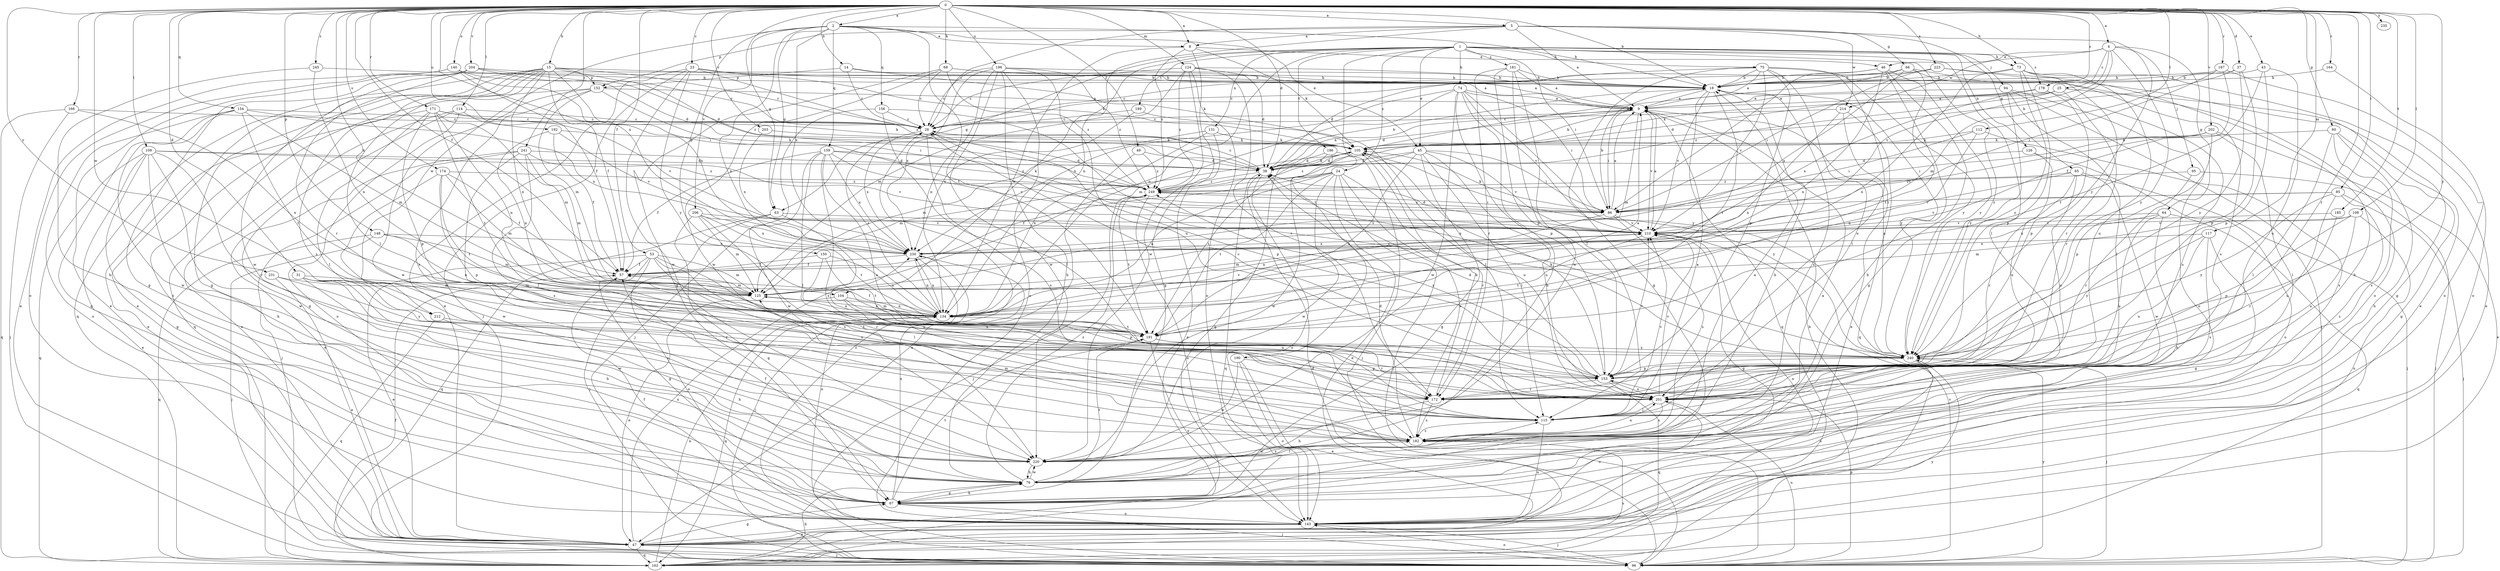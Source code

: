 strict digraph  {
0;
1;
2;
4;
5;
8;
9;
14;
15;
18;
23;
24;
25;
28;
31;
37;
38;
43;
45;
46;
47;
49;
53;
57;
60;
63;
64;
65;
66;
67;
68;
73;
74;
75;
76;
85;
86;
94;
95;
96;
104;
105;
108;
109;
112;
114;
115;
117;
124;
125;
126;
131;
134;
140;
143;
148;
150;
152;
153;
154;
156;
159;
162;
164;
166;
167;
171;
172;
174;
178;
181;
182;
185;
186;
189;
190;
191;
192;
196;
201;
202;
203;
204;
206;
210;
212;
214;
220;
223;
230;
231;
235;
240;
241;
245;
249;
0 -> 2  [label=a];
0 -> 4  [label=a];
0 -> 5  [label=a];
0 -> 8  [label=a];
0 -> 14  [label=b];
0 -> 15  [label=b];
0 -> 18  [label=b];
0 -> 23  [label=c];
0 -> 31  [label=d];
0 -> 37  [label=d];
0 -> 38  [label=d];
0 -> 43  [label=e];
0 -> 49  [label=f];
0 -> 53  [label=f];
0 -> 57  [label=f];
0 -> 60  [label=g];
0 -> 63  [label=g];
0 -> 68  [label=h];
0 -> 73  [label=h];
0 -> 85  [label=i];
0 -> 104  [label=k];
0 -> 108  [label=l];
0 -> 109  [label=l];
0 -> 112  [label=l];
0 -> 114  [label=l];
0 -> 117  [label=m];
0 -> 124  [label=m];
0 -> 140  [label=o];
0 -> 148  [label=p];
0 -> 154  [label=q];
0 -> 164  [label=r];
0 -> 166  [label=r];
0 -> 167  [label=r];
0 -> 171  [label=r];
0 -> 172  [label=r];
0 -> 174  [label=s];
0 -> 178  [label=s];
0 -> 185  [label=t];
0 -> 192  [label=u];
0 -> 196  [label=u];
0 -> 202  [label=v];
0 -> 203  [label=v];
0 -> 204  [label=v];
0 -> 212  [label=w];
0 -> 223  [label=x];
0 -> 230  [label=x];
0 -> 231  [label=y];
0 -> 235  [label=y];
0 -> 240  [label=y];
0 -> 241  [label=z];
0 -> 245  [label=z];
1 -> 24  [label=c];
1 -> 45  [label=e];
1 -> 63  [label=g];
1 -> 73  [label=h];
1 -> 74  [label=h];
1 -> 75  [label=h];
1 -> 86  [label=i];
1 -> 94  [label=j];
1 -> 104  [label=k];
1 -> 115  [label=l];
1 -> 126  [label=n];
1 -> 131  [label=n];
1 -> 134  [label=n];
1 -> 178  [label=s];
1 -> 181  [label=s];
1 -> 186  [label=t];
1 -> 189  [label=t];
1 -> 190  [label=t];
1 -> 240  [label=y];
2 -> 8  [label=a];
2 -> 18  [label=b];
2 -> 45  [label=e];
2 -> 63  [label=g];
2 -> 134  [label=n];
2 -> 150  [label=p];
2 -> 156  [label=q];
2 -> 159  [label=q];
2 -> 191  [label=t];
2 -> 206  [label=v];
2 -> 212  [label=w];
2 -> 230  [label=x];
4 -> 25  [label=c];
4 -> 46  [label=e];
4 -> 64  [label=g];
4 -> 95  [label=j];
4 -> 125  [label=m];
4 -> 210  [label=v];
4 -> 214  [label=w];
4 -> 240  [label=y];
5 -> 8  [label=a];
5 -> 9  [label=a];
5 -> 28  [label=c];
5 -> 65  [label=g];
5 -> 66  [label=g];
5 -> 134  [label=n];
5 -> 152  [label=p];
5 -> 214  [label=w];
5 -> 240  [label=y];
8 -> 46  [label=e];
8 -> 105  [label=k];
8 -> 134  [label=n];
8 -> 220  [label=w];
8 -> 249  [label=z];
9 -> 28  [label=c];
9 -> 38  [label=d];
9 -> 86  [label=i];
9 -> 105  [label=k];
9 -> 125  [label=m];
9 -> 210  [label=v];
14 -> 18  [label=b];
14 -> 28  [label=c];
14 -> 105  [label=k];
14 -> 152  [label=p];
15 -> 9  [label=a];
15 -> 28  [label=c];
15 -> 47  [label=e];
15 -> 57  [label=f];
15 -> 67  [label=g];
15 -> 86  [label=i];
15 -> 115  [label=l];
15 -> 134  [label=n];
15 -> 143  [label=o];
15 -> 152  [label=p];
15 -> 162  [label=q];
15 -> 182  [label=s];
15 -> 249  [label=z];
18 -> 9  [label=a];
18 -> 162  [label=q];
18 -> 182  [label=s];
18 -> 191  [label=t];
18 -> 210  [label=v];
18 -> 240  [label=y];
23 -> 18  [label=b];
23 -> 47  [label=e];
23 -> 96  [label=j];
23 -> 105  [label=k];
23 -> 220  [label=w];
23 -> 240  [label=y];
23 -> 249  [label=z];
24 -> 47  [label=e];
24 -> 57  [label=f];
24 -> 96  [label=j];
24 -> 134  [label=n];
24 -> 172  [label=r];
24 -> 182  [label=s];
24 -> 191  [label=t];
24 -> 220  [label=w];
24 -> 249  [label=z];
25 -> 9  [label=a];
25 -> 38  [label=d];
25 -> 67  [label=g];
25 -> 172  [label=r];
25 -> 249  [label=z];
28 -> 105  [label=k];
28 -> 153  [label=p];
28 -> 182  [label=s];
28 -> 230  [label=x];
31 -> 76  [label=h];
31 -> 125  [label=m];
31 -> 172  [label=r];
31 -> 182  [label=s];
31 -> 201  [label=u];
31 -> 220  [label=w];
37 -> 18  [label=b];
37 -> 105  [label=k];
37 -> 153  [label=p];
37 -> 240  [label=y];
38 -> 9  [label=a];
38 -> 18  [label=b];
38 -> 28  [label=c];
38 -> 105  [label=k];
38 -> 143  [label=o];
38 -> 162  [label=q];
38 -> 249  [label=z];
43 -> 18  [label=b];
43 -> 153  [label=p];
43 -> 191  [label=t];
43 -> 201  [label=u];
45 -> 38  [label=d];
45 -> 67  [label=g];
45 -> 86  [label=i];
45 -> 115  [label=l];
45 -> 191  [label=t];
45 -> 201  [label=u];
45 -> 210  [label=v];
45 -> 249  [label=z];
46 -> 18  [label=b];
46 -> 67  [label=g];
46 -> 76  [label=h];
46 -> 86  [label=i];
46 -> 134  [label=n];
46 -> 240  [label=y];
47 -> 67  [label=g];
47 -> 96  [label=j];
47 -> 162  [label=q];
47 -> 230  [label=x];
49 -> 38  [label=d];
49 -> 47  [label=e];
49 -> 249  [label=z];
53 -> 47  [label=e];
53 -> 57  [label=f];
53 -> 67  [label=g];
53 -> 115  [label=l];
53 -> 125  [label=m];
53 -> 143  [label=o];
53 -> 172  [label=r];
53 -> 201  [label=u];
57 -> 125  [label=m];
60 -> 67  [label=g];
60 -> 76  [label=h];
60 -> 105  [label=k];
60 -> 115  [label=l];
60 -> 182  [label=s];
63 -> 96  [label=j];
63 -> 162  [label=q];
63 -> 201  [label=u];
63 -> 210  [label=v];
64 -> 76  [label=h];
64 -> 162  [label=q];
64 -> 201  [label=u];
64 -> 210  [label=v];
64 -> 230  [label=x];
65 -> 96  [label=j];
65 -> 172  [label=r];
65 -> 201  [label=u];
65 -> 210  [label=v];
65 -> 220  [label=w];
65 -> 249  [label=z];
66 -> 18  [label=b];
66 -> 28  [label=c];
66 -> 47  [label=e];
66 -> 105  [label=k];
66 -> 143  [label=o];
66 -> 191  [label=t];
66 -> 230  [label=x];
67 -> 76  [label=h];
67 -> 96  [label=j];
67 -> 143  [label=o];
67 -> 191  [label=t];
67 -> 230  [label=x];
68 -> 9  [label=a];
68 -> 18  [label=b];
68 -> 28  [label=c];
68 -> 67  [label=g];
68 -> 220  [label=w];
68 -> 249  [label=z];
73 -> 18  [label=b];
73 -> 47  [label=e];
73 -> 134  [label=n];
73 -> 153  [label=p];
73 -> 172  [label=r];
73 -> 201  [label=u];
73 -> 240  [label=y];
74 -> 9  [label=a];
74 -> 76  [label=h];
74 -> 86  [label=i];
74 -> 125  [label=m];
74 -> 153  [label=p];
74 -> 210  [label=v];
74 -> 220  [label=w];
74 -> 230  [label=x];
74 -> 240  [label=y];
75 -> 9  [label=a];
75 -> 18  [label=b];
75 -> 38  [label=d];
75 -> 67  [label=g];
75 -> 115  [label=l];
75 -> 153  [label=p];
75 -> 201  [label=u];
75 -> 210  [label=v];
75 -> 240  [label=y];
76 -> 9  [label=a];
76 -> 57  [label=f];
76 -> 67  [label=g];
76 -> 115  [label=l];
76 -> 191  [label=t];
76 -> 220  [label=w];
76 -> 249  [label=z];
85 -> 86  [label=i];
85 -> 96  [label=j];
85 -> 182  [label=s];
85 -> 201  [label=u];
85 -> 210  [label=v];
85 -> 240  [label=y];
86 -> 9  [label=a];
86 -> 18  [label=b];
86 -> 105  [label=k];
86 -> 134  [label=n];
86 -> 182  [label=s];
86 -> 210  [label=v];
86 -> 249  [label=z];
94 -> 9  [label=a];
94 -> 96  [label=j];
94 -> 115  [label=l];
94 -> 143  [label=o];
94 -> 240  [label=y];
95 -> 96  [label=j];
95 -> 172  [label=r];
95 -> 249  [label=z];
96 -> 28  [label=c];
96 -> 38  [label=d];
96 -> 57  [label=f];
96 -> 143  [label=o];
96 -> 153  [label=p];
96 -> 201  [label=u];
96 -> 210  [label=v];
96 -> 240  [label=y];
104 -> 47  [label=e];
104 -> 134  [label=n];
104 -> 153  [label=p];
104 -> 201  [label=u];
105 -> 38  [label=d];
105 -> 125  [label=m];
105 -> 191  [label=t];
105 -> 201  [label=u];
105 -> 240  [label=y];
108 -> 125  [label=m];
108 -> 143  [label=o];
108 -> 153  [label=p];
108 -> 201  [label=u];
108 -> 210  [label=v];
109 -> 38  [label=d];
109 -> 47  [label=e];
109 -> 67  [label=g];
109 -> 76  [label=h];
109 -> 162  [label=q];
109 -> 172  [label=r];
109 -> 220  [label=w];
109 -> 249  [label=z];
112 -> 86  [label=i];
112 -> 105  [label=k];
112 -> 134  [label=n];
112 -> 182  [label=s];
114 -> 28  [label=c];
114 -> 47  [label=e];
114 -> 67  [label=g];
114 -> 143  [label=o];
114 -> 210  [label=v];
115 -> 9  [label=a];
115 -> 143  [label=o];
115 -> 182  [label=s];
115 -> 210  [label=v];
117 -> 67  [label=g];
117 -> 182  [label=s];
117 -> 201  [label=u];
117 -> 230  [label=x];
117 -> 240  [label=y];
124 -> 18  [label=b];
124 -> 28  [label=c];
124 -> 38  [label=d];
124 -> 67  [label=g];
124 -> 125  [label=m];
124 -> 143  [label=o];
124 -> 172  [label=r];
124 -> 249  [label=z];
125 -> 134  [label=n];
126 -> 38  [label=d];
126 -> 143  [label=o];
126 -> 201  [label=u];
131 -> 47  [label=e];
131 -> 105  [label=k];
131 -> 125  [label=m];
131 -> 134  [label=n];
134 -> 28  [label=c];
134 -> 57  [label=f];
134 -> 125  [label=m];
134 -> 162  [label=q];
134 -> 191  [label=t];
134 -> 210  [label=v];
134 -> 230  [label=x];
140 -> 18  [label=b];
140 -> 38  [label=d];
140 -> 47  [label=e];
140 -> 57  [label=f];
140 -> 143  [label=o];
140 -> 230  [label=x];
143 -> 47  [label=e];
143 -> 57  [label=f];
143 -> 96  [label=j];
148 -> 96  [label=j];
148 -> 125  [label=m];
148 -> 134  [label=n];
148 -> 162  [label=q];
148 -> 230  [label=x];
150 -> 57  [label=f];
150 -> 134  [label=n];
150 -> 191  [label=t];
150 -> 201  [label=u];
152 -> 9  [label=a];
152 -> 86  [label=i];
152 -> 125  [label=m];
152 -> 162  [label=q];
152 -> 182  [label=s];
152 -> 220  [label=w];
153 -> 28  [label=c];
153 -> 38  [label=d];
153 -> 105  [label=k];
153 -> 162  [label=q];
153 -> 172  [label=r];
153 -> 201  [label=u];
153 -> 210  [label=v];
153 -> 249  [label=z];
154 -> 28  [label=c];
154 -> 67  [label=g];
154 -> 125  [label=m];
154 -> 143  [label=o];
154 -> 191  [label=t];
154 -> 220  [label=w];
154 -> 230  [label=x];
156 -> 28  [label=c];
156 -> 96  [label=j];
156 -> 115  [label=l];
156 -> 240  [label=y];
159 -> 38  [label=d];
159 -> 57  [label=f];
159 -> 115  [label=l];
159 -> 182  [label=s];
159 -> 201  [label=u];
159 -> 210  [label=v];
159 -> 220  [label=w];
159 -> 230  [label=x];
159 -> 249  [label=z];
162 -> 18  [label=b];
162 -> 76  [label=h];
162 -> 134  [label=n];
162 -> 182  [label=s];
162 -> 240  [label=y];
164 -> 18  [label=b];
164 -> 143  [label=o];
166 -> 28  [label=c];
166 -> 96  [label=j];
166 -> 134  [label=n];
166 -> 162  [label=q];
167 -> 18  [label=b];
167 -> 57  [label=f];
167 -> 86  [label=i];
167 -> 143  [label=o];
171 -> 28  [label=c];
171 -> 47  [label=e];
171 -> 105  [label=k];
171 -> 115  [label=l];
171 -> 125  [label=m];
171 -> 134  [label=n];
171 -> 153  [label=p];
171 -> 191  [label=t];
172 -> 76  [label=h];
172 -> 105  [label=k];
172 -> 182  [label=s];
174 -> 57  [label=f];
174 -> 125  [label=m];
174 -> 153  [label=p];
174 -> 191  [label=t];
174 -> 220  [label=w];
174 -> 249  [label=z];
178 -> 9  [label=a];
178 -> 105  [label=k];
178 -> 153  [label=p];
178 -> 182  [label=s];
178 -> 230  [label=x];
181 -> 9  [label=a];
181 -> 18  [label=b];
181 -> 115  [label=l];
181 -> 153  [label=p];
181 -> 172  [label=r];
181 -> 220  [label=w];
182 -> 9  [label=a];
182 -> 38  [label=d];
182 -> 125  [label=m];
182 -> 201  [label=u];
182 -> 220  [label=w];
185 -> 172  [label=r];
185 -> 210  [label=v];
186 -> 38  [label=d];
186 -> 67  [label=g];
186 -> 96  [label=j];
186 -> 220  [label=w];
189 -> 28  [label=c];
189 -> 115  [label=l];
189 -> 230  [label=x];
190 -> 47  [label=e];
190 -> 143  [label=o];
190 -> 153  [label=p];
190 -> 220  [label=w];
191 -> 9  [label=a];
191 -> 143  [label=o];
191 -> 172  [label=r];
191 -> 240  [label=y];
192 -> 57  [label=f];
192 -> 105  [label=k];
192 -> 134  [label=n];
192 -> 210  [label=v];
196 -> 18  [label=b];
196 -> 28  [label=c];
196 -> 76  [label=h];
196 -> 134  [label=n];
196 -> 143  [label=o];
196 -> 201  [label=u];
196 -> 220  [label=w];
196 -> 230  [label=x];
196 -> 249  [label=z];
201 -> 115  [label=l];
201 -> 143  [label=o];
201 -> 182  [label=s];
201 -> 210  [label=v];
202 -> 47  [label=e];
202 -> 86  [label=i];
202 -> 105  [label=k];
202 -> 115  [label=l];
202 -> 153  [label=p];
202 -> 210  [label=v];
203 -> 105  [label=k];
203 -> 230  [label=x];
204 -> 18  [label=b];
204 -> 28  [label=c];
204 -> 38  [label=d];
204 -> 47  [label=e];
204 -> 67  [label=g];
204 -> 172  [label=r];
204 -> 220  [label=w];
206 -> 67  [label=g];
206 -> 125  [label=m];
206 -> 182  [label=s];
206 -> 191  [label=t];
206 -> 210  [label=v];
206 -> 230  [label=x];
210 -> 9  [label=a];
210 -> 38  [label=d];
210 -> 67  [label=g];
210 -> 125  [label=m];
210 -> 143  [label=o];
210 -> 191  [label=t];
210 -> 230  [label=x];
212 -> 76  [label=h];
212 -> 162  [label=q];
212 -> 191  [label=t];
214 -> 28  [label=c];
214 -> 47  [label=e];
214 -> 134  [label=n];
214 -> 162  [label=q];
220 -> 18  [label=b];
220 -> 76  [label=h];
220 -> 182  [label=s];
223 -> 18  [label=b];
223 -> 28  [label=c];
223 -> 76  [label=h];
223 -> 86  [label=i];
223 -> 182  [label=s];
230 -> 57  [label=f];
230 -> 96  [label=j];
230 -> 134  [label=n];
230 -> 143  [label=o];
231 -> 47  [label=e];
231 -> 125  [label=m];
231 -> 240  [label=y];
240 -> 9  [label=a];
240 -> 28  [label=c];
240 -> 96  [label=j];
240 -> 143  [label=o];
240 -> 153  [label=p];
241 -> 38  [label=d];
241 -> 47  [label=e];
241 -> 96  [label=j];
241 -> 115  [label=l];
241 -> 125  [label=m];
241 -> 182  [label=s];
241 -> 210  [label=v];
245 -> 18  [label=b];
245 -> 76  [label=h];
245 -> 134  [label=n];
249 -> 86  [label=i];
249 -> 96  [label=j];
249 -> 143  [label=o];
249 -> 191  [label=t];
}

